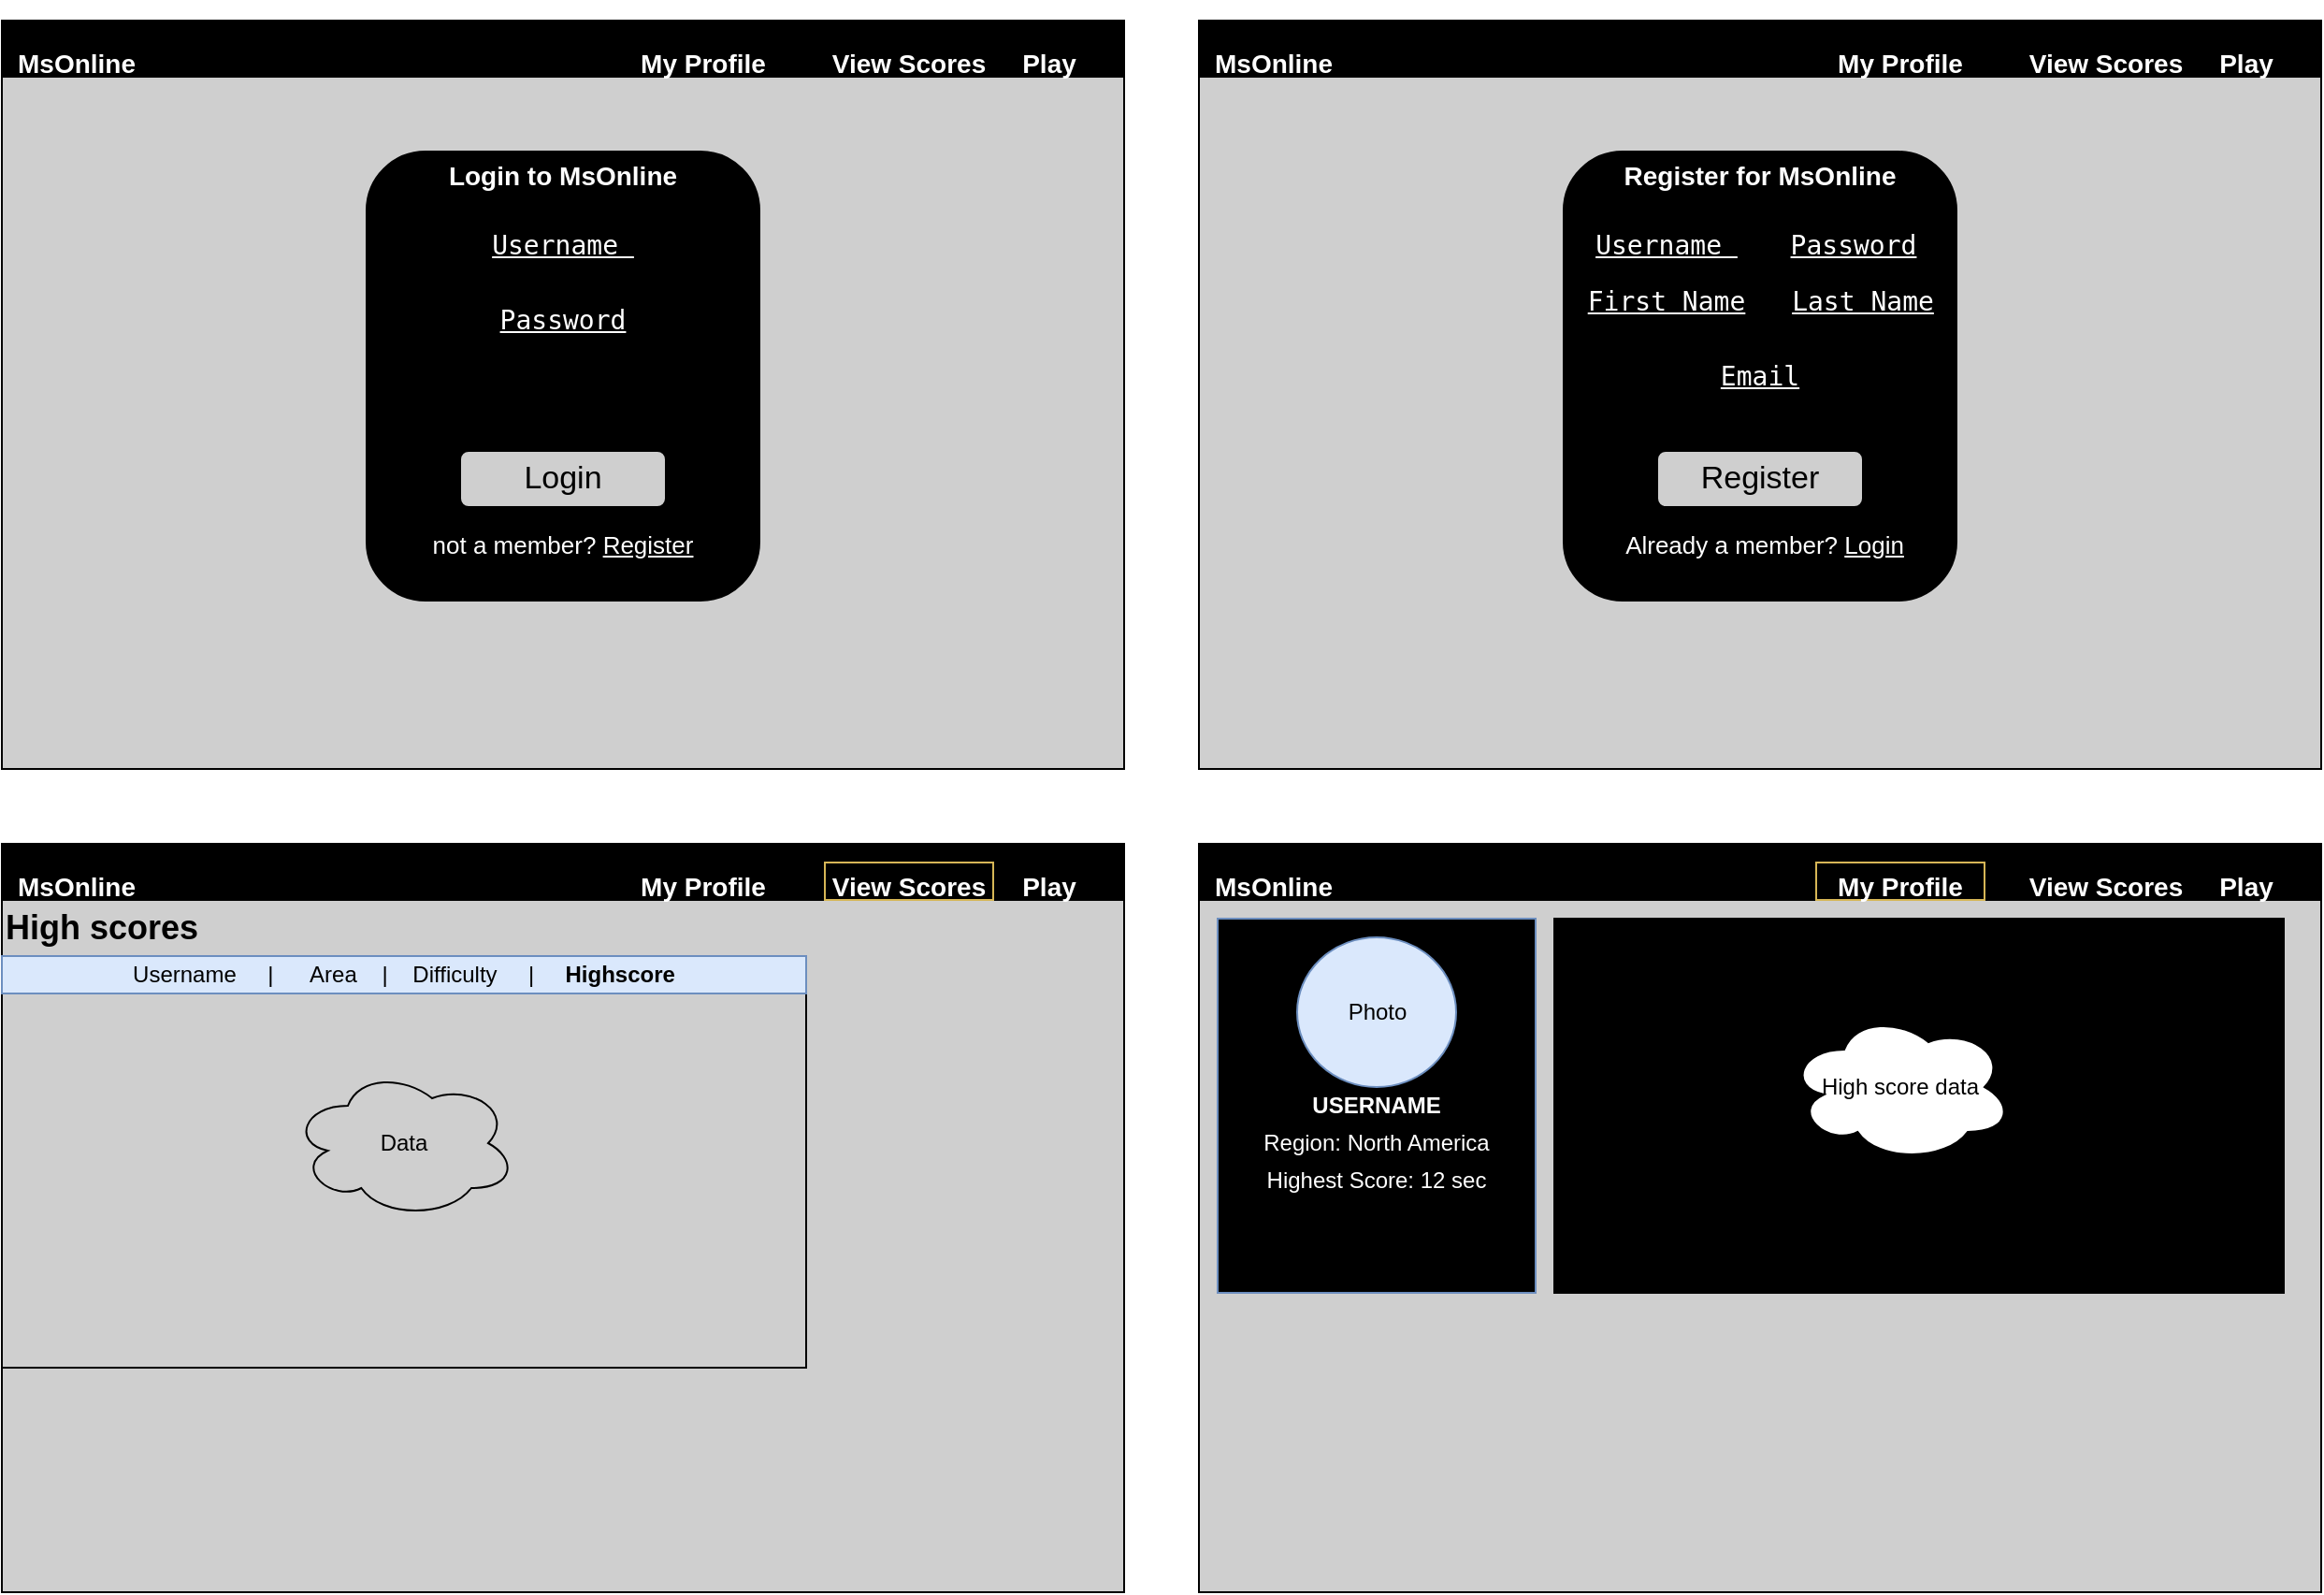 <mxfile version="12.5.5" type="device"><diagram id="zPHIhA1JMUCvya2S-0oV" name="Page-1"><mxGraphModel dx="1209" dy="1525" grid="1" gridSize="10" guides="1" tooltips="1" connect="1" arrows="1" fold="1" page="1" pageScale="1" pageWidth="1100" pageHeight="850" math="0" shadow="0"><root><mxCell id="0"/><mxCell id="1" parent="0"/><mxCell id="wsOHRKoTKKbAs7oUgy8R-1" value="" style="rounded=0;whiteSpace=wrap;html=1;fillColor=#CFCFCF;" vertex="1" parent="1"><mxGeometry width="600" height="400" as="geometry"/></mxCell><mxCell id="wsOHRKoTKKbAs7oUgy8R-2" value="" style="rounded=0;whiteSpace=wrap;html=1;fillColor=#000000;" vertex="1" parent="1"><mxGeometry width="600" height="30" as="geometry"/></mxCell><mxCell id="wsOHRKoTKKbAs7oUgy8R-3" value="&lt;h1&gt;&lt;font color=&quot;#ffffff&quot; style=&quot;font-size: 14px&quot;&gt;MsOnline&lt;/font&gt;&lt;/h1&gt;" style="text;html=1;strokeColor=none;fillColor=none;align=center;verticalAlign=middle;whiteSpace=wrap;rounded=0;" vertex="1" parent="1"><mxGeometry x="10" y="10" width="60" height="20" as="geometry"/></mxCell><mxCell id="wsOHRKoTKKbAs7oUgy8R-4" value="" style="rounded=1;whiteSpace=wrap;html=1;fillColor=#000000;" vertex="1" parent="1"><mxGeometry x="195" y="70" width="210" height="240" as="geometry"/></mxCell><mxCell id="wsOHRKoTKKbAs7oUgy8R-6" value="&lt;h1&gt;&lt;font color=&quot;#ffffff&quot; style=&quot;font-size: 14px&quot;&gt;Login to MsOnline&lt;/font&gt;&lt;/h1&gt;" style="text;html=1;strokeColor=none;fillColor=none;align=center;verticalAlign=middle;whiteSpace=wrap;rounded=0;" vertex="1" parent="1"><mxGeometry x="200" y="70" width="200" height="20" as="geometry"/></mxCell><mxCell id="wsOHRKoTKKbAs7oUgy8R-9" value="&lt;pre&gt;&lt;font color=&quot;#ffffff&quot; style=&quot;font-size: 14px&quot;&gt;&lt;u&gt;Username &lt;/u&gt;&lt;/font&gt;&lt;/pre&gt;" style="text;html=1;strokeColor=none;fillColor=none;align=center;verticalAlign=middle;whiteSpace=wrap;rounded=0;" vertex="1" parent="1"><mxGeometry x="270" y="110" width="60" height="20" as="geometry"/></mxCell><mxCell id="wsOHRKoTKKbAs7oUgy8R-10" value="&lt;pre&gt;&lt;font color=&quot;#ffffff&quot; style=&quot;font-size: 14px&quot;&gt;&lt;u&gt;Password&lt;/u&gt;&lt;/font&gt;&lt;/pre&gt;" style="text;html=1;strokeColor=none;fillColor=none;align=center;verticalAlign=middle;whiteSpace=wrap;rounded=0;" vertex="1" parent="1"><mxGeometry x="270" y="150" width="60" height="20" as="geometry"/></mxCell><mxCell id="wsOHRKoTKKbAs7oUgy8R-12" value="&lt;font style=&quot;font-size: 17px&quot;&gt;Login&lt;/font&gt;" style="rounded=1;whiteSpace=wrap;html=1;fillColor=#CFCFCF;" vertex="1" parent="1"><mxGeometry x="245" y="230" width="110" height="30" as="geometry"/></mxCell><mxCell id="wsOHRKoTKKbAs7oUgy8R-13" value="&lt;font style=&quot;font-size: 13px&quot; color=&quot;#ffffff&quot;&gt;not a member? &lt;u&gt;Register&lt;/u&gt;&lt;/font&gt;" style="text;html=1;strokeColor=none;fillColor=none;align=center;verticalAlign=middle;whiteSpace=wrap;rounded=0;" vertex="1" parent="1"><mxGeometry x="225" y="270" width="150" height="20" as="geometry"/></mxCell><mxCell id="wsOHRKoTKKbAs7oUgy8R-14" value="&lt;h1&gt;&lt;font color=&quot;#ffffff&quot;&gt;&lt;span style=&quot;font-size: 14px&quot;&gt;My Profile&lt;/span&gt;&lt;/font&gt;&lt;/h1&gt;" style="text;html=1;strokeColor=none;fillColor=none;align=center;verticalAlign=middle;whiteSpace=wrap;rounded=0;" vertex="1" parent="1"><mxGeometry x="330" y="10" width="90" height="20" as="geometry"/></mxCell><mxCell id="wsOHRKoTKKbAs7oUgy8R-15" value="&lt;h1&gt;&lt;font color=&quot;#ffffff&quot; style=&quot;font-size: 14px&quot;&gt;Play&lt;/font&gt;&lt;/h1&gt;" style="text;html=1;strokeColor=none;fillColor=none;align=center;verticalAlign=middle;whiteSpace=wrap;rounded=0;" vertex="1" parent="1"><mxGeometry x="520" y="10" width="80" height="20" as="geometry"/></mxCell><mxCell id="wsOHRKoTKKbAs7oUgy8R-16" value="&lt;h1&gt;&lt;font color=&quot;#ffffff&quot; style=&quot;font-size: 14px&quot;&gt;View Scores&lt;/font&gt;&lt;/h1&gt;" style="text;html=1;strokeColor=none;fillColor=none;align=center;verticalAlign=middle;whiteSpace=wrap;rounded=0;" vertex="1" parent="1"><mxGeometry x="440" y="10" width="90" height="20" as="geometry"/></mxCell><mxCell id="wsOHRKoTKKbAs7oUgy8R-17" value="" style="rounded=0;whiteSpace=wrap;html=1;fillColor=#CFCFCF;" vertex="1" parent="1"><mxGeometry x="640" width="600" height="400" as="geometry"/></mxCell><mxCell id="wsOHRKoTKKbAs7oUgy8R-18" value="" style="rounded=0;whiteSpace=wrap;html=1;fillColor=#000000;" vertex="1" parent="1"><mxGeometry x="640" width="600" height="30" as="geometry"/></mxCell><mxCell id="wsOHRKoTKKbAs7oUgy8R-19" value="&lt;h1&gt;&lt;font color=&quot;#ffffff&quot; style=&quot;font-size: 14px&quot;&gt;MsOnline&lt;/font&gt;&lt;/h1&gt;" style="text;html=1;strokeColor=none;fillColor=none;align=center;verticalAlign=middle;whiteSpace=wrap;rounded=0;" vertex="1" parent="1"><mxGeometry x="650" y="10" width="60" height="20" as="geometry"/></mxCell><mxCell id="wsOHRKoTKKbAs7oUgy8R-20" value="" style="rounded=1;whiteSpace=wrap;html=1;fillColor=#000000;" vertex="1" parent="1"><mxGeometry x="835" y="70" width="210" height="240" as="geometry"/></mxCell><mxCell id="wsOHRKoTKKbAs7oUgy8R-21" value="&lt;h1&gt;&lt;font color=&quot;#ffffff&quot; style=&quot;font-size: 14px&quot;&gt;Register for MsOnline&lt;/font&gt;&lt;/h1&gt;" style="text;html=1;strokeColor=none;fillColor=none;align=center;verticalAlign=middle;whiteSpace=wrap;rounded=0;" vertex="1" parent="1"><mxGeometry x="840" y="70" width="200" height="20" as="geometry"/></mxCell><mxCell id="wsOHRKoTKKbAs7oUgy8R-22" value="&lt;pre&gt;&lt;font color=&quot;#ffffff&quot; style=&quot;font-size: 14px&quot;&gt;&lt;u&gt;Username &lt;/u&gt;&lt;/font&gt;&lt;/pre&gt;" style="text;html=1;strokeColor=none;fillColor=none;align=center;verticalAlign=middle;whiteSpace=wrap;rounded=0;" vertex="1" parent="1"><mxGeometry x="850" y="110" width="80" height="20" as="geometry"/></mxCell><mxCell id="wsOHRKoTKKbAs7oUgy8R-23" value="&lt;pre&gt;&lt;font color=&quot;#ffffff&quot; style=&quot;font-size: 14px&quot;&gt;&lt;u&gt;Password&lt;/u&gt;&lt;/font&gt;&lt;/pre&gt;" style="text;html=1;strokeColor=none;fillColor=none;align=center;verticalAlign=middle;whiteSpace=wrap;rounded=0;" vertex="1" parent="1"><mxGeometry x="940" y="110" width="100" height="20" as="geometry"/></mxCell><mxCell id="wsOHRKoTKKbAs7oUgy8R-24" value="&lt;font style=&quot;font-size: 17px&quot;&gt;Register&lt;/font&gt;" style="rounded=1;whiteSpace=wrap;html=1;fillColor=#CFCFCF;" vertex="1" parent="1"><mxGeometry x="885" y="230" width="110" height="30" as="geometry"/></mxCell><mxCell id="wsOHRKoTKKbAs7oUgy8R-25" value="&lt;font color=&quot;#ffffff&quot;&gt;&lt;span style=&quot;font-size: 13px&quot;&gt;Already a member? &lt;u&gt;Login&lt;/u&gt;&lt;/span&gt;&lt;/font&gt;" style="text;html=1;strokeColor=none;fillColor=none;align=center;verticalAlign=middle;whiteSpace=wrap;rounded=0;" vertex="1" parent="1"><mxGeometry x="865" y="270" width="155" height="20" as="geometry"/></mxCell><mxCell id="wsOHRKoTKKbAs7oUgy8R-26" value="&lt;h1&gt;&lt;font color=&quot;#ffffff&quot;&gt;&lt;span style=&quot;font-size: 14px&quot;&gt;My Profile&lt;/span&gt;&lt;/font&gt;&lt;/h1&gt;" style="text;html=1;strokeColor=none;fillColor=none;align=center;verticalAlign=middle;whiteSpace=wrap;rounded=0;" vertex="1" parent="1"><mxGeometry x="970" y="10" width="90" height="20" as="geometry"/></mxCell><mxCell id="wsOHRKoTKKbAs7oUgy8R-27" value="&lt;h1&gt;&lt;font color=&quot;#ffffff&quot; style=&quot;font-size: 14px&quot;&gt;Play&lt;/font&gt;&lt;/h1&gt;" style="text;html=1;strokeColor=none;fillColor=none;align=center;verticalAlign=middle;whiteSpace=wrap;rounded=0;" vertex="1" parent="1"><mxGeometry x="1160" y="10" width="80" height="20" as="geometry"/></mxCell><mxCell id="wsOHRKoTKKbAs7oUgy8R-28" value="&lt;h1&gt;&lt;font color=&quot;#ffffff&quot; style=&quot;font-size: 14px&quot;&gt;View Scores&lt;/font&gt;&lt;/h1&gt;" style="text;html=1;strokeColor=none;fillColor=none;align=center;verticalAlign=middle;whiteSpace=wrap;rounded=0;" vertex="1" parent="1"><mxGeometry x="1080" y="10" width="90" height="20" as="geometry"/></mxCell><mxCell id="wsOHRKoTKKbAs7oUgy8R-29" value="&lt;pre&gt;&lt;font color=&quot;#ffffff&quot; style=&quot;font-size: 14px&quot;&gt;&lt;u&gt;First Name&lt;/u&gt;&lt;/font&gt;&lt;/pre&gt;" style="text;html=1;strokeColor=none;fillColor=none;align=center;verticalAlign=middle;whiteSpace=wrap;rounded=0;" vertex="1" parent="1"><mxGeometry x="850" y="140" width="80" height="20" as="geometry"/></mxCell><mxCell id="wsOHRKoTKKbAs7oUgy8R-30" value="&lt;pre&gt;&lt;font color=&quot;#ffffff&quot; style=&quot;font-size: 14px&quot;&gt;&lt;u&gt;Email&lt;/u&gt;&lt;/font&gt;&lt;/pre&gt;" style="text;html=1;strokeColor=none;fillColor=none;align=center;verticalAlign=middle;whiteSpace=wrap;rounded=0;" vertex="1" parent="1"><mxGeometry x="890" y="180" width="100" height="20" as="geometry"/></mxCell><mxCell id="wsOHRKoTKKbAs7oUgy8R-31" value="&lt;pre&gt;&lt;font color=&quot;#ffffff&quot; style=&quot;font-size: 14px&quot;&gt;&lt;u&gt;Last Name&lt;/u&gt;&lt;/font&gt;&lt;/pre&gt;" style="text;html=1;strokeColor=none;fillColor=none;align=center;verticalAlign=middle;whiteSpace=wrap;rounded=0;" vertex="1" parent="1"><mxGeometry x="945" y="140" width="100" height="20" as="geometry"/></mxCell><mxCell id="wsOHRKoTKKbAs7oUgy8R-32" value="" style="rounded=0;whiteSpace=wrap;html=1;fillColor=#CFCFCF;" vertex="1" parent="1"><mxGeometry y="440" width="600" height="400" as="geometry"/></mxCell><mxCell id="wsOHRKoTKKbAs7oUgy8R-33" value="" style="rounded=0;whiteSpace=wrap;html=1;fillColor=#000000;" vertex="1" parent="1"><mxGeometry y="440" width="600" height="30" as="geometry"/></mxCell><mxCell id="wsOHRKoTKKbAs7oUgy8R-34" value="&lt;h1&gt;&lt;font color=&quot;#ffffff&quot; style=&quot;font-size: 14px&quot;&gt;MsOnline&lt;/font&gt;&lt;/h1&gt;" style="text;html=1;strokeColor=none;fillColor=none;align=center;verticalAlign=middle;whiteSpace=wrap;rounded=0;" vertex="1" parent="1"><mxGeometry x="10" y="450" width="60" height="20" as="geometry"/></mxCell><mxCell id="wsOHRKoTKKbAs7oUgy8R-41" value="&lt;h1&gt;&lt;font color=&quot;#ffffff&quot;&gt;&lt;span style=&quot;font-size: 14px&quot;&gt;My Profile&lt;/span&gt;&lt;/font&gt;&lt;/h1&gt;" style="text;html=1;strokeColor=none;fillColor=none;align=center;verticalAlign=middle;whiteSpace=wrap;rounded=0;" vertex="1" parent="1"><mxGeometry x="330" y="450" width="90" height="20" as="geometry"/></mxCell><mxCell id="wsOHRKoTKKbAs7oUgy8R-42" value="&lt;h1&gt;&lt;font color=&quot;#ffffff&quot; style=&quot;font-size: 14px&quot;&gt;Play&lt;/font&gt;&lt;/h1&gt;" style="text;html=1;strokeColor=none;fillColor=none;align=center;verticalAlign=middle;whiteSpace=wrap;rounded=0;" vertex="1" parent="1"><mxGeometry x="520" y="450" width="80" height="20" as="geometry"/></mxCell><mxCell id="wsOHRKoTKKbAs7oUgy8R-43" value="&lt;h1&gt;&lt;font color=&quot;#ffffff&quot; style=&quot;font-size: 14px&quot;&gt;View Scores&lt;/font&gt;&lt;/h1&gt;" style="text;html=1;strokeColor=#d6b656;fillColor=none;align=center;verticalAlign=middle;whiteSpace=wrap;rounded=0;" vertex="1" parent="1"><mxGeometry x="440" y="450" width="90" height="20" as="geometry"/></mxCell><mxCell id="wsOHRKoTKKbAs7oUgy8R-44" value="&lt;h2&gt;High scores&lt;/h2&gt;" style="text;html=1;strokeColor=none;fillColor=none;align=left;verticalAlign=middle;whiteSpace=wrap;rounded=0;" vertex="1" parent="1"><mxGeometry y="470" width="160" height="30" as="geometry"/></mxCell><mxCell id="wsOHRKoTKKbAs7oUgy8R-45" value="" style="rounded=0;whiteSpace=wrap;html=1;fillColor=none;" vertex="1" parent="1"><mxGeometry y="500" width="430" height="220" as="geometry"/></mxCell><mxCell id="wsOHRKoTKKbAs7oUgy8R-46" value="Data" style="ellipse;shape=cloud;whiteSpace=wrap;html=1;rounded=1;fillColor=none;" vertex="1" parent="1"><mxGeometry x="155" y="560" width="120" height="80" as="geometry"/></mxCell><mxCell id="wsOHRKoTKKbAs7oUgy8R-47" value="Username&amp;nbsp; &amp;nbsp; &amp;nbsp;|&amp;nbsp; &amp;nbsp; &amp;nbsp; Area&amp;nbsp; &amp;nbsp; |&amp;nbsp; &amp;nbsp; Difficulty&amp;nbsp; &amp;nbsp; &amp;nbsp;|&amp;nbsp; &amp;nbsp; &amp;nbsp;&lt;b&gt;Highscore&lt;/b&gt;" style="rounded=0;whiteSpace=wrap;html=1;fillColor=#dae8fc;strokeColor=#6c8ebf;" vertex="1" parent="1"><mxGeometry y="500" width="430" height="20" as="geometry"/></mxCell><mxCell id="wsOHRKoTKKbAs7oUgy8R-48" value="" style="rounded=0;whiteSpace=wrap;html=1;fillColor=#CFCFCF;" vertex="1" parent="1"><mxGeometry x="640" y="440" width="600" height="400" as="geometry"/></mxCell><mxCell id="wsOHRKoTKKbAs7oUgy8R-49" value="" style="rounded=0;whiteSpace=wrap;html=1;fillColor=#000000;" vertex="1" parent="1"><mxGeometry x="640" y="440" width="600" height="30" as="geometry"/></mxCell><mxCell id="wsOHRKoTKKbAs7oUgy8R-50" value="&lt;h1&gt;&lt;font color=&quot;#ffffff&quot; style=&quot;font-size: 14px&quot;&gt;MsOnline&lt;/font&gt;&lt;/h1&gt;" style="text;html=1;strokeColor=none;fillColor=none;align=center;verticalAlign=middle;whiteSpace=wrap;rounded=0;" vertex="1" parent="1"><mxGeometry x="650" y="450" width="60" height="20" as="geometry"/></mxCell><mxCell id="wsOHRKoTKKbAs7oUgy8R-57" value="&lt;h1&gt;&lt;font color=&quot;#ffffff&quot;&gt;&lt;span style=&quot;font-size: 14px&quot;&gt;My Profile&lt;/span&gt;&lt;/font&gt;&lt;/h1&gt;" style="text;html=1;strokeColor=#d6b656;fillColor=none;align=center;verticalAlign=middle;whiteSpace=wrap;rounded=0;" vertex="1" parent="1"><mxGeometry x="970" y="450" width="90" height="20" as="geometry"/></mxCell><mxCell id="wsOHRKoTKKbAs7oUgy8R-58" value="&lt;h1&gt;&lt;font color=&quot;#ffffff&quot; style=&quot;font-size: 14px&quot;&gt;Play&lt;/font&gt;&lt;/h1&gt;" style="text;html=1;strokeColor=none;fillColor=none;align=center;verticalAlign=middle;whiteSpace=wrap;rounded=0;" vertex="1" parent="1"><mxGeometry x="1160" y="450" width="80" height="20" as="geometry"/></mxCell><mxCell id="wsOHRKoTKKbAs7oUgy8R-59" value="&lt;h1&gt;&lt;font color=&quot;#ffffff&quot; style=&quot;font-size: 14px&quot;&gt;View Scores&lt;/font&gt;&lt;/h1&gt;" style="text;html=1;strokeColor=none;fillColor=none;align=center;verticalAlign=middle;whiteSpace=wrap;rounded=0;" vertex="1" parent="1"><mxGeometry x="1080" y="450" width="90" height="20" as="geometry"/></mxCell><mxCell id="wsOHRKoTKKbAs7oUgy8R-63" value="" style="rounded=0;whiteSpace=wrap;html=1;fillColor=#000000;strokeColor=#6c8ebf;" vertex="1" parent="1"><mxGeometry x="650" y="480" width="170" height="200" as="geometry"/></mxCell><mxCell id="wsOHRKoTKKbAs7oUgy8R-64" value="Photo" style="ellipse;whiteSpace=wrap;html=1;rounded=1;fillColor=#dae8fc;strokeColor=#6c8ebf;" vertex="1" parent="1"><mxGeometry x="692.5" y="490" width="85" height="80" as="geometry"/></mxCell><mxCell id="wsOHRKoTKKbAs7oUgy8R-65" value="&lt;h4&gt;&lt;font color=&quot;#ffffff&quot;&gt;USERNAME&lt;/font&gt;&lt;/h4&gt;" style="text;html=1;strokeColor=none;fillColor=none;align=center;verticalAlign=middle;whiteSpace=wrap;rounded=0;" vertex="1" parent="1"><mxGeometry x="715" y="570" width="40" height="20" as="geometry"/></mxCell><mxCell id="wsOHRKoTKKbAs7oUgy8R-66" value="&lt;font color=&quot;#ffffff&quot;&gt;Region: North America&lt;/font&gt;" style="text;html=1;strokeColor=none;fillColor=none;align=center;verticalAlign=middle;whiteSpace=wrap;rounded=0;" vertex="1" parent="1"><mxGeometry x="650" y="590" width="170" height="20" as="geometry"/></mxCell><mxCell id="wsOHRKoTKKbAs7oUgy8R-67" value="&lt;font color=&quot;#ffffff&quot;&gt;Highest Score: 12 sec&lt;/font&gt;" style="text;html=1;strokeColor=none;fillColor=none;align=center;verticalAlign=middle;whiteSpace=wrap;rounded=0;" vertex="1" parent="1"><mxGeometry x="650" y="610" width="170" height="20" as="geometry"/></mxCell><mxCell id="wsOHRKoTKKbAs7oUgy8R-68" value="" style="rounded=0;whiteSpace=wrap;html=1;fillColor=#000000;" vertex="1" parent="1"><mxGeometry x="830" y="480" width="390" height="200" as="geometry"/></mxCell><mxCell id="wsOHRKoTKKbAs7oUgy8R-69" value="High score data" style="ellipse;shape=cloud;whiteSpace=wrap;html=1;rounded=1;fillColor=#FFFFFF;" vertex="1" parent="1"><mxGeometry x="955" y="530" width="120" height="80" as="geometry"/></mxCell></root></mxGraphModel></diagram></mxfile>